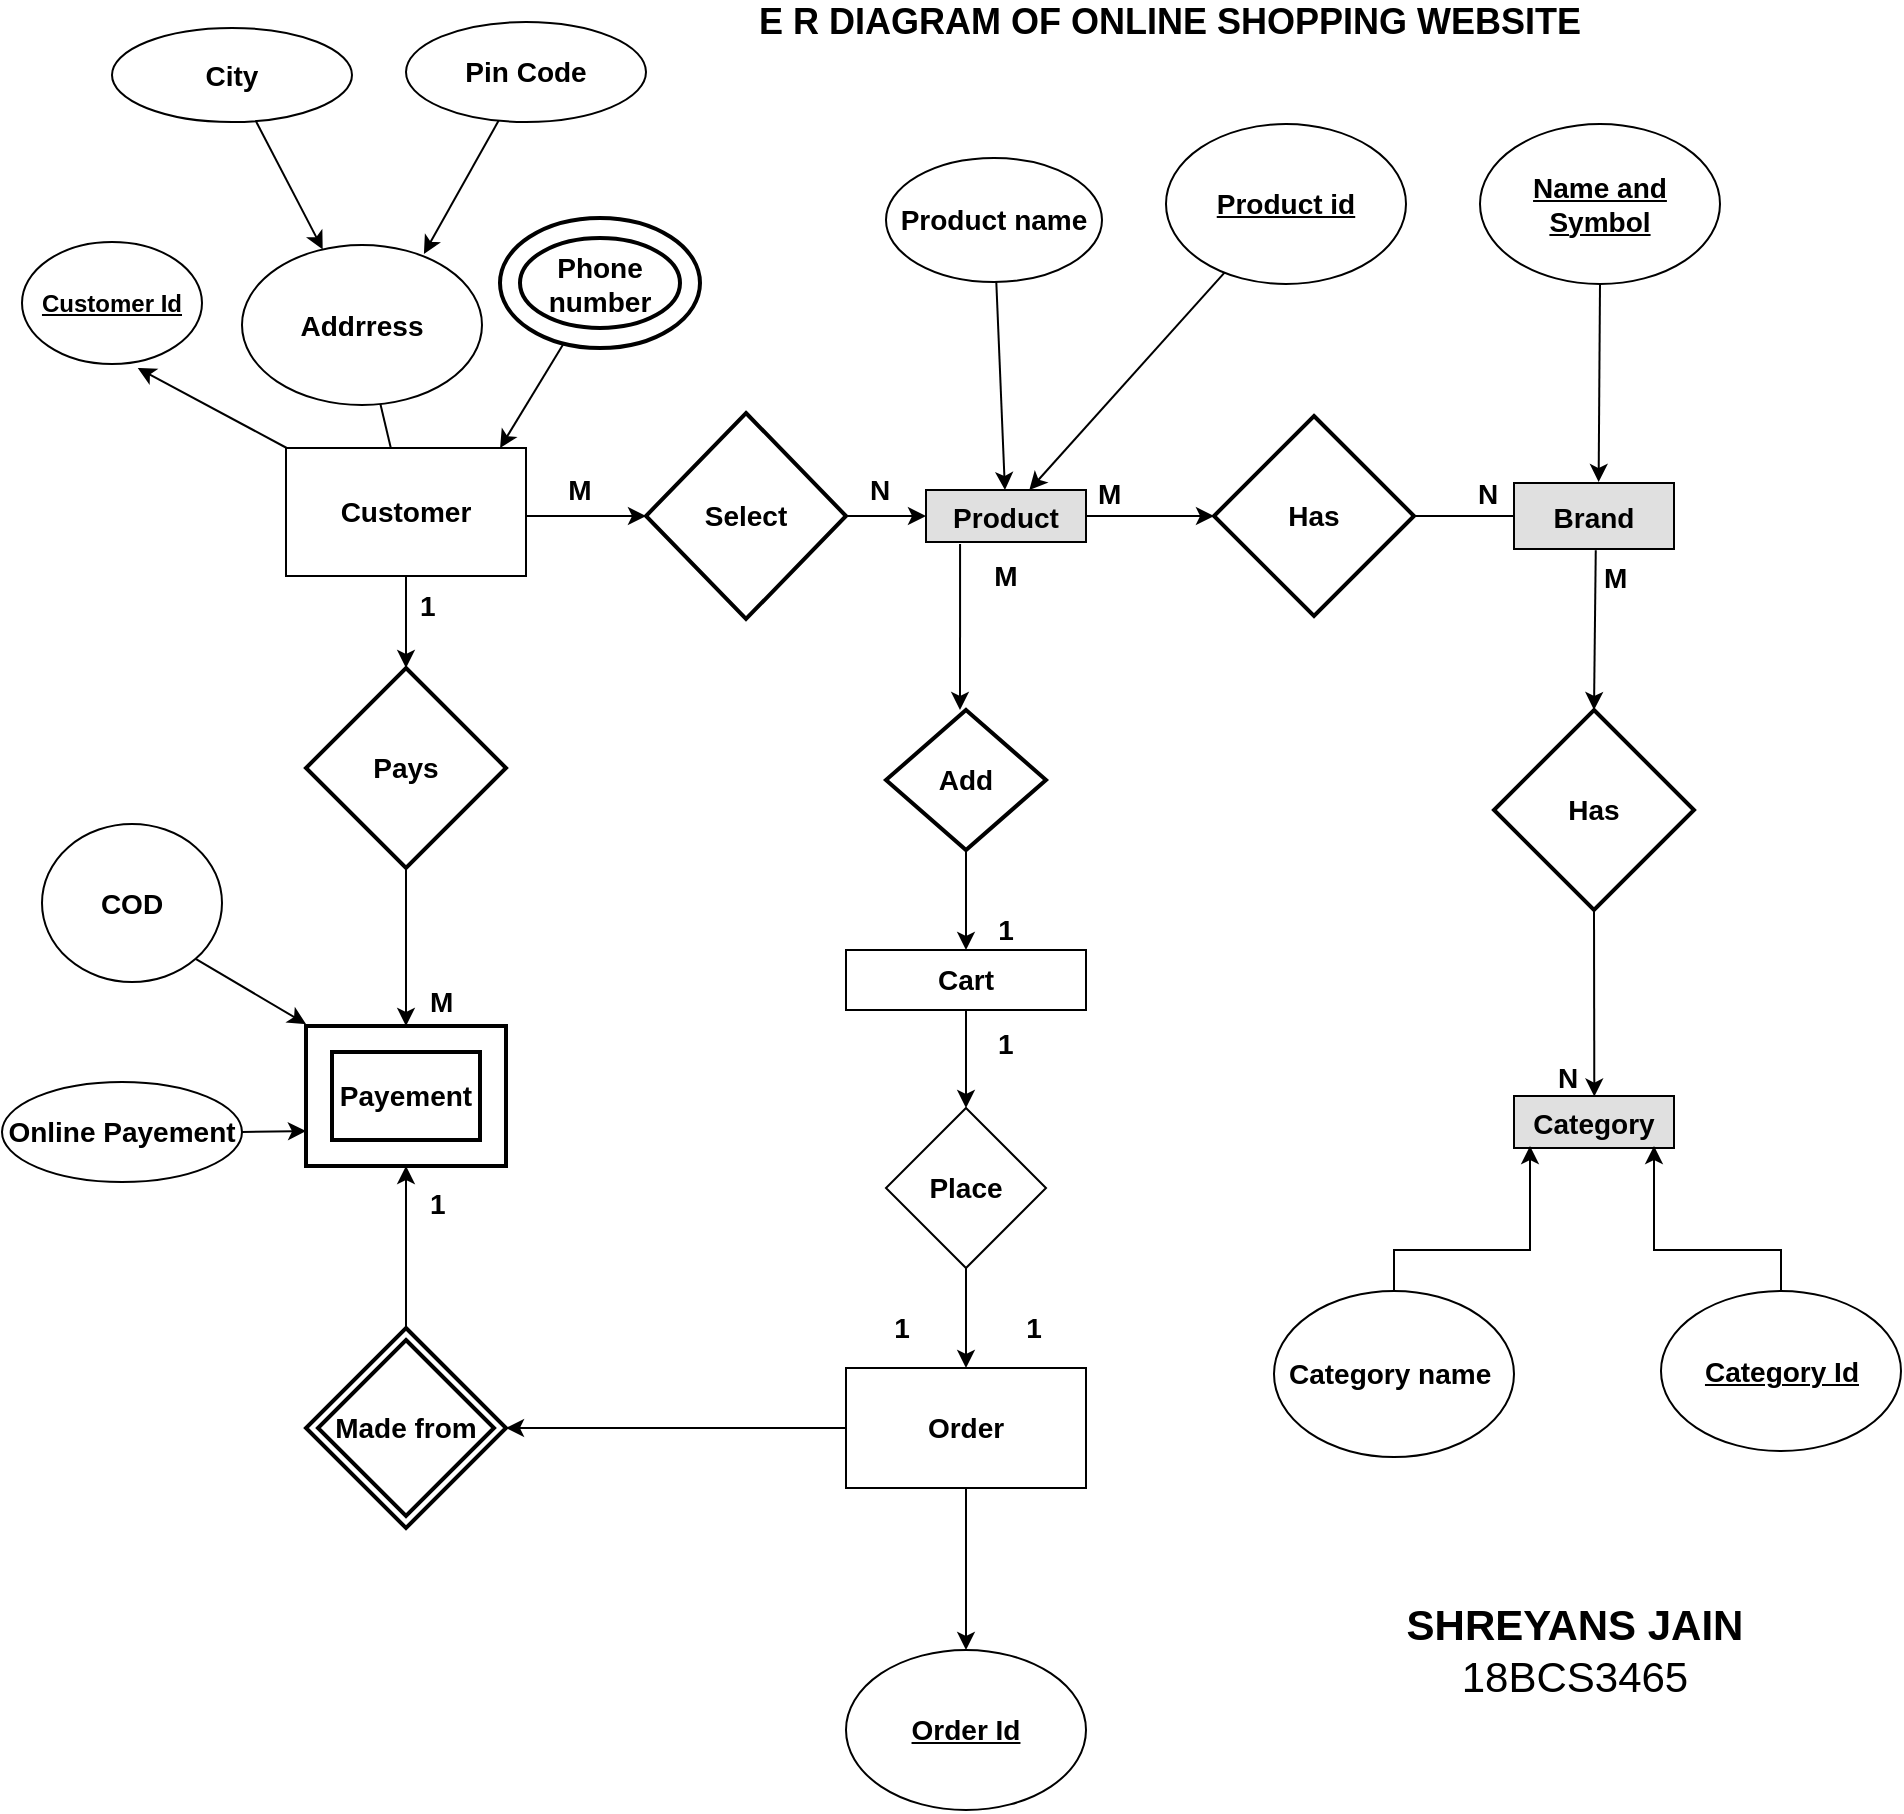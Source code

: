 <mxfile version="12.1.0" type="github" pages="1"><diagram id="qRo0w9wRogOM92vxqOt6" name="Page-1"><mxGraphModel dx="2076" dy="1280" grid="1" gridSize="10" guides="1" tooltips="1" connect="1" arrows="1" fold="1" page="1" pageScale="1" pageWidth="1200" pageHeight="1100" math="0" shadow="0"><root><mxCell id="0"/><mxCell id="1" parent="0"/><mxCell id="DGXt2N-r-I8BI7dY8vqq-14" style="edgeStyle=orthogonalEdgeStyle;rounded=0;orthogonalLoop=1;jettySize=auto;html=1;" parent="1" edge="1"><mxGeometry relative="1" as="geometry"><mxPoint x="458" y="393" as="targetPoint"/><mxPoint x="398" y="393" as="sourcePoint"/></mxGeometry></mxCell><mxCell id="DGXt2N-r-I8BI7dY8vqq-16" style="edgeStyle=orthogonalEdgeStyle;rounded=0;orthogonalLoop=1;jettySize=auto;html=1;" parent="1" source="DGXt2N-r-I8BI7dY8vqq-15" target="DGXt2N-r-I8BI7dY8vqq-17" edge="1"><mxGeometry relative="1" as="geometry"><mxPoint x="638" y="393" as="targetPoint"/></mxGeometry></mxCell><mxCell id="DGXt2N-r-I8BI7dY8vqq-15" value="&lt;b&gt;Select&lt;/b&gt;" style="shape=rhombus;strokeWidth=2;fontSize=17;perimeter=rhombusPerimeter;whiteSpace=wrap;html=1;align=center;fontSize=14;" parent="1" vertex="1"><mxGeometry x="458" y="341.5" width="100" height="103" as="geometry"/></mxCell><mxCell id="DGXt2N-r-I8BI7dY8vqq-18" style="edgeStyle=orthogonalEdgeStyle;rounded=0;orthogonalLoop=1;jettySize=auto;html=1;entryX=0;entryY=0.5;entryDx=0;entryDy=0;" parent="1" source="DGXt2N-r-I8BI7dY8vqq-17" target="DGXt2N-r-I8BI7dY8vqq-19" edge="1"><mxGeometry relative="1" as="geometry"><mxPoint x="698" y="410" as="targetPoint"/></mxGeometry></mxCell><mxCell id="DGXt2N-r-I8BI7dY8vqq-17" value="Product" style="text;align=center;verticalAlign=middle;spacingLeft=4;spacingRight=4;strokeColor=#000000;fillColor=#e0e0e0;rotatable=0;points=[[0,0.5],[1,0.5]];portConstraint=eastwest;fontSize=14;fontStyle=1" parent="1" vertex="1"><mxGeometry x="598" y="380" width="80" height="26" as="geometry"/></mxCell><mxCell id="DGXt2N-r-I8BI7dY8vqq-25" style="edgeStyle=orthogonalEdgeStyle;rounded=0;orthogonalLoop=1;jettySize=auto;html=1;exitX=1;exitY=0.5;exitDx=0;exitDy=0;entryX=0;entryY=0.5;entryDx=0;entryDy=0;" parent="1" source="DGXt2N-r-I8BI7dY8vqq-19" target="DGXt2N-r-I8BI7dY8vqq-24" edge="1"><mxGeometry relative="1" as="geometry"><mxPoint x="772" y="330" as="sourcePoint"/><mxPoint x="972" y="370" as="targetPoint"/><Array as="points"><mxPoint x="902" y="393"/><mxPoint x="902" y="393"/></Array></mxGeometry></mxCell><mxCell id="DGXt2N-r-I8BI7dY8vqq-19" value="&lt;b&gt;Has&lt;/b&gt;" style="shape=rhombus;strokeWidth=2;fontSize=17;perimeter=rhombusPerimeter;whiteSpace=wrap;html=1;align=center;fontSize=14;" parent="1" vertex="1"><mxGeometry x="742" y="343" width="100" height="100" as="geometry"/></mxCell><mxCell id="DGXt2N-r-I8BI7dY8vqq-24" value="Brand" style="text;align=center;verticalAlign=middle;spacingLeft=4;spacingRight=4;strokeColor=#000000;fillColor=#e0e0e0;rotatable=0;points=[[0,0.5],[1,0.5]];portConstraint=eastwest;fontSize=14;fontStyle=1" parent="1" vertex="1"><mxGeometry x="892" y="376.5" width="80" height="33" as="geometry"/></mxCell><mxCell id="DGXt2N-r-I8BI7dY8vqq-108" style="edgeStyle=none;rounded=0;orthogonalLoop=1;jettySize=auto;html=1;exitX=0.5;exitY=1;exitDx=0;exitDy=0;entryX=0.502;entryY=0.01;entryDx=0;entryDy=0;entryPerimeter=0;" parent="1" source="DGXt2N-r-I8BI7dY8vqq-27" target="DGXt2N-r-I8BI7dY8vqq-31" edge="1"><mxGeometry relative="1" as="geometry"><mxPoint x="942" y="600" as="sourcePoint"/><mxPoint x="929" y="680" as="targetPoint"/></mxGeometry></mxCell><mxCell id="DGXt2N-r-I8BI7dY8vqq-27" value="&lt;b&gt;Has&lt;/b&gt;" style="shape=rhombus;strokeWidth=2;fontSize=17;perimeter=rhombusPerimeter;whiteSpace=wrap;html=1;align=center;fontSize=14;" parent="1" vertex="1"><mxGeometry x="882" y="490" width="100" height="100" as="geometry"/></mxCell><mxCell id="DGXt2N-r-I8BI7dY8vqq-31" value="Category" style="text;align=center;verticalAlign=middle;spacingLeft=4;spacingRight=4;strokeColor=#000000;fillColor=#e0e0e0;rotatable=0;points=[[0,0.5],[1,0.5]];portConstraint=eastwest;fontSize=14;fontStyle=1" parent="1" vertex="1"><mxGeometry x="892" y="683" width="80" height="26" as="geometry"/></mxCell><mxCell id="DGXt2N-r-I8BI7dY8vqq-34" value="" style="endArrow=classic;html=1;exitX=0.213;exitY=1.038;exitDx=0;exitDy=0;exitPerimeter=0;" parent="1" source="DGXt2N-r-I8BI7dY8vqq-17" edge="1"><mxGeometry width="50" height="50" relative="1" as="geometry"><mxPoint x="318" y="670" as="sourcePoint"/><mxPoint x="615" y="490" as="targetPoint"/></mxGeometry></mxCell><mxCell id="DGXt2N-r-I8BI7dY8vqq-36" style="edgeStyle=orthogonalEdgeStyle;rounded=0;orthogonalLoop=1;jettySize=auto;html=1;" parent="1" source="DGXt2N-r-I8BI7dY8vqq-35" target="DGXt2N-r-I8BI7dY8vqq-37" edge="1"><mxGeometry relative="1" as="geometry"><mxPoint x="618" y="610" as="targetPoint"/></mxGeometry></mxCell><mxCell id="DGXt2N-r-I8BI7dY8vqq-35" value="&lt;b&gt;Add&lt;/b&gt;" style="shape=rhombus;strokeWidth=2;fontSize=17;perimeter=rhombusPerimeter;whiteSpace=wrap;html=1;align=center;fontSize=14;" parent="1" vertex="1"><mxGeometry x="578" y="490" width="80" height="70" as="geometry"/></mxCell><mxCell id="DGXt2N-r-I8BI7dY8vqq-38" style="edgeStyle=orthogonalEdgeStyle;rounded=0;orthogonalLoop=1;jettySize=auto;html=1;" parent="1" source="DGXt2N-r-I8BI7dY8vqq-37" edge="1"><mxGeometry relative="1" as="geometry"><mxPoint x="618" y="689" as="targetPoint"/></mxGeometry></mxCell><mxCell id="DGXt2N-r-I8BI7dY8vqq-37" value="&lt;font style=&quot;font-size: 14px&quot;&gt;&lt;b&gt;Cart&lt;/b&gt;&lt;/font&gt;" style="rounded=0;whiteSpace=wrap;html=1;" parent="1" vertex="1"><mxGeometry x="558" y="610" width="120" height="30" as="geometry"/></mxCell><mxCell id="DGXt2N-r-I8BI7dY8vqq-41" style="edgeStyle=orthogonalEdgeStyle;rounded=0;orthogonalLoop=1;jettySize=auto;html=1;" parent="1" source="DGXt2N-r-I8BI7dY8vqq-40" edge="1"><mxGeometry relative="1" as="geometry"><mxPoint x="618" y="819" as="targetPoint"/></mxGeometry></mxCell><mxCell id="DGXt2N-r-I8BI7dY8vqq-40" value="&lt;span style=&quot;font-size: 14px&quot;&gt;&lt;b&gt;Place&lt;/b&gt;&lt;/span&gt;" style="rhombus;whiteSpace=wrap;html=1;" parent="1" vertex="1"><mxGeometry x="578" y="689" width="80" height="80" as="geometry"/></mxCell><mxCell id="DGXt2N-r-I8BI7dY8vqq-46" style="edgeStyle=orthogonalEdgeStyle;rounded=0;orthogonalLoop=1;jettySize=auto;html=1;" parent="1" source="DGXt2N-r-I8BI7dY8vqq-42" target="DGXt2N-r-I8BI7dY8vqq-48" edge="1"><mxGeometry relative="1" as="geometry"><mxPoint x="498" y="849" as="targetPoint"/></mxGeometry></mxCell><mxCell id="DGXt2N-r-I8BI7dY8vqq-115" style="edgeStyle=orthogonalEdgeStyle;rounded=0;orthogonalLoop=1;jettySize=auto;html=1;exitX=0.5;exitY=1;exitDx=0;exitDy=0;" parent="1" source="DGXt2N-r-I8BI7dY8vqq-42" target="DGXt2N-r-I8BI7dY8vqq-114" edge="1"><mxGeometry relative="1" as="geometry"/></mxCell><mxCell id="DGXt2N-r-I8BI7dY8vqq-42" value="&lt;font style=&quot;font-size: 14px&quot;&gt;&lt;b&gt;Order&lt;/b&gt;&lt;/font&gt;" style="rounded=0;whiteSpace=wrap;html=1;" parent="1" vertex="1"><mxGeometry x="558" y="819" width="120" height="60" as="geometry"/></mxCell><mxCell id="DGXt2N-r-I8BI7dY8vqq-50" style="edgeStyle=orthogonalEdgeStyle;rounded=0;orthogonalLoop=1;jettySize=auto;html=1;" parent="1" source="DGXt2N-r-I8BI7dY8vqq-48" target="DGXt2N-r-I8BI7dY8vqq-51" edge="1"><mxGeometry relative="1" as="geometry"><mxPoint x="338" y="688" as="targetPoint"/></mxGeometry></mxCell><mxCell id="DGXt2N-r-I8BI7dY8vqq-48" value="&lt;b&gt;Made from&lt;/b&gt;" style="shape=rhombus;double=1;strokeWidth=2;fontSize=17;perimeter=rhombusPerimeter;whiteSpace=wrap;html=1;align=center;fontSize=14;" parent="1" vertex="1"><mxGeometry x="288" y="799" width="100" height="100" as="geometry"/></mxCell><mxCell id="DGXt2N-r-I8BI7dY8vqq-51" value="&lt;b&gt;Payement&lt;/b&gt;" style="shape=ext;strokeWidth=2;margin=10;double=1;whiteSpace=wrap;html=1;align=center;fontSize=14;" parent="1" vertex="1"><mxGeometry x="288" y="648" width="100" height="70" as="geometry"/></mxCell><mxCell id="DGXt2N-r-I8BI7dY8vqq-63" style="edgeStyle=orthogonalEdgeStyle;rounded=0;orthogonalLoop=1;jettySize=auto;html=1;exitX=0.5;exitY=1;exitDx=0;exitDy=0;entryX=0.5;entryY=0;entryDx=0;entryDy=0;" parent="1" source="DGXt2N-r-I8BI7dY8vqq-58" target="DGXt2N-r-I8BI7dY8vqq-51" edge="1"><mxGeometry relative="1" as="geometry"/></mxCell><mxCell id="DGXt2N-r-I8BI7dY8vqq-58" value="&lt;b&gt;Pays&lt;/b&gt;" style="shape=rhombus;strokeWidth=2;fontSize=17;perimeter=rhombusPerimeter;whiteSpace=wrap;html=1;align=center;fontSize=14;" parent="1" vertex="1"><mxGeometry x="288" y="469" width="100" height="100" as="geometry"/></mxCell><mxCell id="DGXt2N-r-I8BI7dY8vqq-62" style="edgeStyle=orthogonalEdgeStyle;rounded=0;orthogonalLoop=1;jettySize=auto;html=1;exitX=0.5;exitY=1;exitDx=0;exitDy=0;entryX=0.5;entryY=0;entryDx=0;entryDy=0;" parent="1" source="DGXt2N-r-I8BI7dY8vqq-59" target="DGXt2N-r-I8BI7dY8vqq-58" edge="1"><mxGeometry relative="1" as="geometry"/></mxCell><mxCell id="DGXt2N-r-I8BI7dY8vqq-77" style="rounded=0;orthogonalLoop=1;jettySize=auto;html=1;" parent="1" source="DGXt2N-r-I8BI7dY8vqq-59" edge="1"><mxGeometry relative="1" as="geometry"><mxPoint x="320.887" y="318.826" as="targetPoint"/></mxGeometry></mxCell><mxCell id="DGXt2N-r-I8BI7dY8vqq-79" style="rounded=0;orthogonalLoop=1;jettySize=auto;html=1;entryX=0.643;entryY=1.033;entryDx=0;entryDy=0;entryPerimeter=0;" parent="1" source="DGXt2N-r-I8BI7dY8vqq-59" target="DGXt2N-r-I8BI7dY8vqq-68" edge="1"><mxGeometry relative="1" as="geometry"/></mxCell><mxCell id="DGXt2N-r-I8BI7dY8vqq-59" value="&lt;b&gt;&lt;font style=&quot;font-size: 14px&quot;&gt;Customer&lt;/font&gt;&lt;/b&gt;" style="rounded=0;whiteSpace=wrap;html=1;" parent="1" vertex="1"><mxGeometry x="278" y="359" width="120" height="64" as="geometry"/></mxCell><mxCell id="DGXt2N-r-I8BI7dY8vqq-68" value="&lt;u&gt;&lt;b&gt;Customer Id&lt;/b&gt;&lt;/u&gt;" style="ellipse;whiteSpace=wrap;html=1;" parent="1" vertex="1"><mxGeometry x="146" y="256" width="90" height="61" as="geometry"/></mxCell><mxCell id="DGXt2N-r-I8BI7dY8vqq-72" value="&lt;b&gt;&lt;font style=&quot;font-size: 14px&quot;&gt;M&lt;/font&gt;&lt;/b&gt;" style="text;html=1;strokeColor=none;fillColor=none;align=center;verticalAlign=middle;whiteSpace=wrap;rounded=0;" parent="1" vertex="1"><mxGeometry x="405" y="370" width="40" height="20" as="geometry"/></mxCell><mxCell id="DGXt2N-r-I8BI7dY8vqq-73" value="&lt;b&gt;&lt;font style=&quot;font-size: 14px&quot;&gt;N&lt;/font&gt;&lt;/b&gt;" style="text;html=1;strokeColor=none;fillColor=none;align=center;verticalAlign=middle;whiteSpace=wrap;rounded=0;" parent="1" vertex="1"><mxGeometry x="555" y="370" width="40" height="20" as="geometry"/></mxCell><mxCell id="DGXt2N-r-I8BI7dY8vqq-82" style="rounded=0;orthogonalLoop=1;jettySize=auto;html=1;entryX=0.892;entryY=0;entryDx=0;entryDy=0;entryPerimeter=0;" parent="1" source="DGXt2N-r-I8BI7dY8vqq-80" target="DGXt2N-r-I8BI7dY8vqq-59" edge="1"><mxGeometry relative="1" as="geometry"/></mxCell><mxCell id="DGXt2N-r-I8BI7dY8vqq-80" value="&lt;b&gt;Phone number&lt;/b&gt;" style="ellipse;shape=doubleEllipse;margin=10;strokeWidth=2;fontSize=14;whiteSpace=wrap;html=1;align=center;" parent="1" vertex="1"><mxGeometry x="385" y="244" width="100" height="65" as="geometry"/></mxCell><mxCell id="DGXt2N-r-I8BI7dY8vqq-101" style="edgeStyle=none;rounded=0;orthogonalLoop=1;jettySize=auto;html=1;" parent="1" source="DGXt2N-r-I8BI7dY8vqq-84" target="DGXt2N-r-I8BI7dY8vqq-98" edge="1"><mxGeometry relative="1" as="geometry"/></mxCell><mxCell id="DGXt2N-r-I8BI7dY8vqq-84" value="&lt;b&gt;&lt;font style=&quot;font-size: 14px&quot;&gt;City&lt;/font&gt;&lt;/b&gt;" style="ellipse;whiteSpace=wrap;html=1;" parent="1" vertex="1"><mxGeometry x="191" y="149" width="120" height="47" as="geometry"/></mxCell><mxCell id="DGXt2N-r-I8BI7dY8vqq-100" style="edgeStyle=none;rounded=0;orthogonalLoop=1;jettySize=auto;html=1;entryX=0.758;entryY=0.056;entryDx=0;entryDy=0;entryPerimeter=0;" parent="1" source="DGXt2N-r-I8BI7dY8vqq-86" target="DGXt2N-r-I8BI7dY8vqq-98" edge="1"><mxGeometry relative="1" as="geometry"/></mxCell><mxCell id="DGXt2N-r-I8BI7dY8vqq-86" value="&lt;b&gt;&lt;font style=&quot;font-size: 14px&quot;&gt;Pin &lt;/font&gt;&lt;font style=&quot;font-size: 14px&quot;&gt;Code&lt;/font&gt;&lt;/b&gt;" style="ellipse;whiteSpace=wrap;html=1;" parent="1" vertex="1"><mxGeometry x="338" y="146" width="120" height="50" as="geometry"/></mxCell><mxCell id="DGXt2N-r-I8BI7dY8vqq-106" style="edgeStyle=none;rounded=0;orthogonalLoop=1;jettySize=auto;html=1;" parent="1" source="DGXt2N-r-I8BI7dY8vqq-88" target="DGXt2N-r-I8BI7dY8vqq-17" edge="1"><mxGeometry relative="1" as="geometry"/></mxCell><mxCell id="DGXt2N-r-I8BI7dY8vqq-88" value="&lt;b&gt;&lt;font style=&quot;font-size: 14px&quot;&gt;Product name&lt;/font&gt;&lt;/b&gt;" style="ellipse;whiteSpace=wrap;html=1;" parent="1" vertex="1"><mxGeometry x="578" y="214" width="108" height="62" as="geometry"/></mxCell><mxCell id="DGXt2N-r-I8BI7dY8vqq-107" style="edgeStyle=none;rounded=0;orthogonalLoop=1;jettySize=auto;html=1;" parent="1" source="DGXt2N-r-I8BI7dY8vqq-93" target="DGXt2N-r-I8BI7dY8vqq-17" edge="1"><mxGeometry relative="1" as="geometry"/></mxCell><mxCell id="DGXt2N-r-I8BI7dY8vqq-93" value="&lt;b&gt;&lt;u&gt;&lt;font style=&quot;font-size: 14px&quot;&gt;Product id&lt;/font&gt;&lt;/u&gt;&lt;/b&gt;" style="ellipse;whiteSpace=wrap;html=1;" parent="1" vertex="1"><mxGeometry x="718" y="197" width="120" height="80" as="geometry"/></mxCell><mxCell id="DGXt2N-r-I8BI7dY8vqq-98" value="&lt;font style=&quot;font-size: 14px&quot;&gt;&lt;b&gt;Addrress&lt;/b&gt;&lt;/font&gt;" style="ellipse;whiteSpace=wrap;html=1;" parent="1" vertex="1"><mxGeometry x="256" y="257.5" width="120" height="80" as="geometry"/></mxCell><mxCell id="DGXt2N-r-I8BI7dY8vqq-103" style="edgeStyle=none;rounded=0;orthogonalLoop=1;jettySize=auto;html=1;exitX=0.5;exitY=1;exitDx=0;exitDy=0;entryX=0.529;entryY=-0.015;entryDx=0;entryDy=0;entryPerimeter=0;" parent="1" source="DGXt2N-r-I8BI7dY8vqq-102" target="DGXt2N-r-I8BI7dY8vqq-24" edge="1"><mxGeometry relative="1" as="geometry"/></mxCell><mxCell id="DGXt2N-r-I8BI7dY8vqq-102" value="&lt;b&gt;&lt;font style=&quot;font-size: 14px&quot;&gt;&lt;u&gt;Name and Symbol&lt;/u&gt;&lt;/font&gt;&lt;/b&gt;" style="ellipse;whiteSpace=wrap;html=1;" parent="1" vertex="1"><mxGeometry x="875" y="197" width="120" height="80" as="geometry"/></mxCell><mxCell id="DGXt2N-r-I8BI7dY8vqq-113" style="edgeStyle=none;rounded=0;orthogonalLoop=1;jettySize=auto;html=1;exitX=1;exitY=1;exitDx=0;exitDy=0;entryX=0;entryY=-0.014;entryDx=0;entryDy=0;entryPerimeter=0;" parent="1" source="DGXt2N-r-I8BI7dY8vqq-109" target="DGXt2N-r-I8BI7dY8vqq-51" edge="1"><mxGeometry relative="1" as="geometry"><mxPoint x="288" y="640" as="targetPoint"/></mxGeometry></mxCell><mxCell id="DGXt2N-r-I8BI7dY8vqq-109" value="&lt;b&gt;&lt;font style=&quot;font-size: 14px&quot;&gt;COD&lt;/font&gt;&lt;/b&gt;" style="ellipse;whiteSpace=wrap;html=1;" parent="1" vertex="1"><mxGeometry x="156" y="547" width="90" height="79" as="geometry"/></mxCell><mxCell id="DGXt2N-r-I8BI7dY8vqq-112" style="edgeStyle=none;rounded=0;orthogonalLoop=1;jettySize=auto;html=1;exitX=1;exitY=0.5;exitDx=0;exitDy=0;entryX=0;entryY=0.75;entryDx=0;entryDy=0;" parent="1" source="DGXt2N-r-I8BI7dY8vqq-111" target="DGXt2N-r-I8BI7dY8vqq-51" edge="1"><mxGeometry relative="1" as="geometry"><mxPoint x="286" y="701" as="targetPoint"/></mxGeometry></mxCell><mxCell id="DGXt2N-r-I8BI7dY8vqq-111" value="&lt;font style=&quot;font-size: 14px&quot;&gt;&lt;b&gt;Online Payement&lt;/b&gt;&lt;/font&gt;" style="ellipse;whiteSpace=wrap;html=1;" parent="1" vertex="1"><mxGeometry x="136" y="676" width="120" height="50" as="geometry"/></mxCell><mxCell id="DGXt2N-r-I8BI7dY8vqq-114" value="&lt;u&gt;&lt;b&gt;&lt;font style=&quot;font-size: 14px&quot;&gt;Order Id&lt;/font&gt;&lt;/b&gt;&lt;/u&gt;" style="ellipse;whiteSpace=wrap;html=1;" parent="1" vertex="1"><mxGeometry x="558" y="960" width="120" height="80" as="geometry"/></mxCell><mxCell id="DGXt2N-r-I8BI7dY8vqq-117" style="edgeStyle=orthogonalEdgeStyle;rounded=0;orthogonalLoop=1;jettySize=auto;html=1;entryX=0.1;entryY=0.962;entryDx=0;entryDy=0;entryPerimeter=0;" parent="1" source="DGXt2N-r-I8BI7dY8vqq-116" target="DGXt2N-r-I8BI7dY8vqq-31" edge="1"><mxGeometry relative="1" as="geometry"><Array as="points"><mxPoint x="832" y="760"/><mxPoint x="900" y="760"/></Array></mxGeometry></mxCell><mxCell id="DGXt2N-r-I8BI7dY8vqq-116" value="&lt;span style=&quot;font-size: 14px&quot;&gt;&lt;b&gt;Category name&amp;nbsp;&lt;/b&gt;&lt;/span&gt;" style="ellipse;whiteSpace=wrap;html=1;" parent="1" vertex="1"><mxGeometry x="772" y="780.5" width="120" height="83" as="geometry"/></mxCell><mxCell id="DGXt2N-r-I8BI7dY8vqq-122" style="edgeStyle=orthogonalEdgeStyle;rounded=0;orthogonalLoop=1;jettySize=auto;html=1;entryX=0.875;entryY=0.963;entryDx=0;entryDy=0;entryPerimeter=0;" parent="1" source="DGXt2N-r-I8BI7dY8vqq-118" target="DGXt2N-r-I8BI7dY8vqq-31" edge="1"><mxGeometry relative="1" as="geometry"><Array as="points"><mxPoint x="1026" y="760"/><mxPoint x="962" y="760"/></Array></mxGeometry></mxCell><mxCell id="DGXt2N-r-I8BI7dY8vqq-118" value="&lt;u&gt;&lt;b&gt;&lt;font style=&quot;font-size: 14px&quot;&gt;Category Id&lt;/font&gt;&lt;/b&gt;&lt;/u&gt;" style="ellipse;whiteSpace=wrap;html=1;" parent="1" vertex="1"><mxGeometry x="965.5" y="780.5" width="120" height="80" as="geometry"/></mxCell><mxCell id="DGXt2N-r-I8BI7dY8vqq-123" value="&lt;b&gt;&lt;font style=&quot;font-size: 14px&quot;&gt;M&lt;/font&gt;&lt;/b&gt;" style="text;html=1;strokeColor=none;fillColor=none;align=center;verticalAlign=middle;whiteSpace=wrap;rounded=0;" parent="1" vertex="1"><mxGeometry x="618" y="413" width="40" height="20" as="geometry"/></mxCell><mxCell id="DGXt2N-r-I8BI7dY8vqq-125" value="&lt;b&gt;&lt;font style=&quot;font-size: 14px&quot;&gt;1&lt;/font&gt;&lt;/b&gt;" style="text;html=1;strokeColor=none;fillColor=none;align=center;verticalAlign=middle;whiteSpace=wrap;rounded=0;" parent="1" vertex="1"><mxGeometry x="618" y="590" width="40" height="20" as="geometry"/></mxCell><mxCell id="DGXt2N-r-I8BI7dY8vqq-126" value="&lt;b&gt;&lt;font style=&quot;font-size: 14px&quot;&gt;1&lt;/font&gt;&lt;/b&gt;" style="text;html=1;strokeColor=none;fillColor=none;align=center;verticalAlign=middle;whiteSpace=wrap;rounded=0;" parent="1" vertex="1"><mxGeometry x="632" y="789" width="40" height="20" as="geometry"/></mxCell><mxCell id="DGXt2N-r-I8BI7dY8vqq-127" value="&lt;b&gt;&lt;font style=&quot;font-size: 14px&quot;&gt;1&lt;/font&gt;&lt;/b&gt;" style="text;html=1;strokeColor=none;fillColor=none;align=center;verticalAlign=middle;whiteSpace=wrap;rounded=0;" parent="1" vertex="1"><mxGeometry x="566" y="789" width="40" height="20" as="geometry"/></mxCell><mxCell id="DGXt2N-r-I8BI7dY8vqq-128" value="&lt;b&gt;&lt;font style=&quot;font-size: 14px&quot;&gt;1&lt;/font&gt;&lt;/b&gt;" style="text;html=1;resizable=0;points=[];autosize=1;align=left;verticalAlign=top;spacingTop=-4;" parent="1" vertex="1"><mxGeometry x="348" y="726" width="20" height="20" as="geometry"/></mxCell><mxCell id="DGXt2N-r-I8BI7dY8vqq-129" value="&lt;b&gt;&lt;font style=&quot;font-size: 14px&quot;&gt;M&lt;/font&gt;&lt;/b&gt;" style="text;html=1;resizable=0;points=[];autosize=1;align=left;verticalAlign=top;spacingTop=-4;" parent="1" vertex="1"><mxGeometry x="348" y="625" width="30" height="20" as="geometry"/></mxCell><mxCell id="DGXt2N-r-I8BI7dY8vqq-130" value="&lt;b&gt;&lt;font style=&quot;font-size: 14px&quot;&gt;1&lt;/font&gt;&lt;/b&gt;" style="text;html=1;resizable=0;points=[];autosize=1;align=left;verticalAlign=top;spacingTop=-4;" parent="1" vertex="1"><mxGeometry x="343" y="426.5" width="20" height="20" as="geometry"/></mxCell><mxCell id="DGXt2N-r-I8BI7dY8vqq-131" value="&lt;font style=&quot;font-size: 14px&quot;&gt;&lt;b&gt;1&lt;/b&gt;&lt;/font&gt;" style="text;html=1;resizable=0;points=[];autosize=1;align=left;verticalAlign=top;spacingTop=-4;" parent="1" vertex="1"><mxGeometry x="632" y="646" width="20" height="20" as="geometry"/></mxCell><mxCell id="DGXt2N-r-I8BI7dY8vqq-132" value="&lt;span style=&quot;font-size: 14px&quot;&gt;&lt;b&gt;M&lt;/b&gt;&lt;/span&gt;" style="text;html=1;resizable=0;points=[];autosize=1;align=left;verticalAlign=top;spacingTop=-4;" parent="1" vertex="1"><mxGeometry x="682" y="371" width="30" height="20" as="geometry"/></mxCell><mxCell id="DGXt2N-r-I8BI7dY8vqq-133" value="&lt;b&gt;&lt;font style=&quot;font-size: 14px&quot;&gt;N&lt;/font&gt;&lt;/b&gt;" style="text;html=1;resizable=0;points=[];autosize=1;align=left;verticalAlign=top;spacingTop=-4;" parent="1" vertex="1"><mxGeometry x="872" y="371" width="30" height="20" as="geometry"/></mxCell><mxCell id="DGXt2N-r-I8BI7dY8vqq-134" value="&lt;b&gt;&lt;font style=&quot;font-size: 14px&quot;&gt;M&lt;/font&gt;&lt;/b&gt;" style="text;html=1;resizable=0;points=[];autosize=1;align=left;verticalAlign=top;spacingTop=-4;" parent="1" vertex="1"><mxGeometry x="935" y="413" width="30" height="20" as="geometry"/></mxCell><mxCell id="DGXt2N-r-I8BI7dY8vqq-135" value="&lt;b&gt;&lt;font style=&quot;font-size: 14px&quot;&gt;N&lt;/font&gt;&lt;/b&gt;" style="text;html=1;resizable=0;points=[];autosize=1;align=left;verticalAlign=top;spacingTop=-4;" parent="1" vertex="1"><mxGeometry x="912" y="663" width="30" height="20" as="geometry"/></mxCell><mxCell id="DGXt2N-r-I8BI7dY8vqq-136" value="&lt;font size=&quot;1&quot;&gt;&lt;b style=&quot;font-size: 18px&quot;&gt;E R DIAGRAM OF ONLINE SHOPPING WEBSITE&lt;/b&gt;&lt;/font&gt;" style="text;html=1;strokeColor=none;fillColor=none;align=center;verticalAlign=middle;whiteSpace=wrap;rounded=0;" parent="1" vertex="1"><mxGeometry x="490" y="136.118" width="460" height="20" as="geometry"/></mxCell><mxCell id="DGXt2N-r-I8BI7dY8vqq-140" value="&lt;font style=&quot;font-size: 21px&quot;&gt;&lt;b&gt;SHREYANS JAIN&lt;br&gt;&lt;/b&gt;18BCS3465&lt;/font&gt;" style="text;html=1;strokeColor=none;fillColor=none;align=center;verticalAlign=middle;whiteSpace=wrap;rounded=0;" parent="1" vertex="1"><mxGeometry x="832" y="948.618" width="181" height="23" as="geometry"/></mxCell><mxCell id="Y3S3E963E8uhHctl-MPo-3" style="edgeStyle=none;rounded=0;orthogonalLoop=1;jettySize=auto;html=1;exitX=0.511;exitY=1.019;exitDx=0;exitDy=0;entryX=0.5;entryY=0;entryDx=0;entryDy=0;exitPerimeter=0;" parent="1" source="DGXt2N-r-I8BI7dY8vqq-24" target="DGXt2N-r-I8BI7dY8vqq-27" edge="1"><mxGeometry relative="1" as="geometry"><mxPoint x="1018.0" y="267.5" as="sourcePoint"/><mxPoint x="978.0" y="387.49" as="targetPoint"/></mxGeometry></mxCell></root></mxGraphModel></diagram></mxfile>